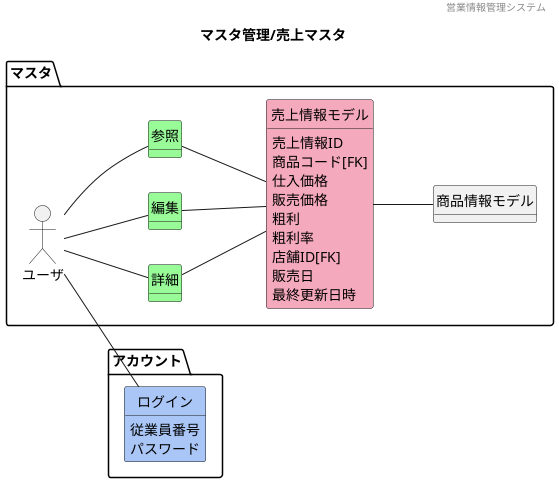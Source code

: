 @startuml images/マスタ管理/売上マスタ
' ヘッダー
header 営業情報管理システム
' タイトル
title マスタ管理/売上マスタ
' 
hide circle
' 
hide method
left to right direction

package "アカウント"{
    class "ログイン" #A9C6F6
}

package "マスタ" {
    'ユーザや外部システム
    mix_actor "ユーザ"
    class "詳細" #98fb98
    class "編集" #98fb98
    class "参照" #98fb98
    class "売上情報モデル" #F5A9BC 
    class "商品情報モデル"
    
    ' class "" #F5A9BC
    ' class "" #ffd700

    'モデル同士の関係
    ユーザ -- 参照
    ユーザ -- 編集
    ユーザ -- 詳細
    ユーザ -- ログイン
    参照 -- 売上情報モデル
    編集 -- 売上情報モデル
    詳細 -- 売上情報モデル
    売上情報モデル -- 商品情報モデル

    'ドメインクラスの属性
    売上情報モデル : 売上情報ID
    売上情報モデル : 商品コード[FK]
    売上情報モデル : 仕入価格
    売上情報モデル : 販売価格
    売上情報モデル : 粗利
    売上情報モデル : 粗利率
    売上情報モデル : 店舗ID[FK]
    売上情報モデル : 販売日
    売上情報モデル : 最終更新日時
    ' 商品情報モデル : 型番
    ' 商品情報モデル : 商品コード
    ' 商品情報モデル : JANコード
    ' 商品情報モデル : 商品画像
    ' 商品情報モデル : 在庫場所
    ' 商品情報モデル : カテゴリモデル
    ' 商品情報モデル : 仕入価格
    ログイン : 従業員番号
    ログイン : パスワード
}





@enduml